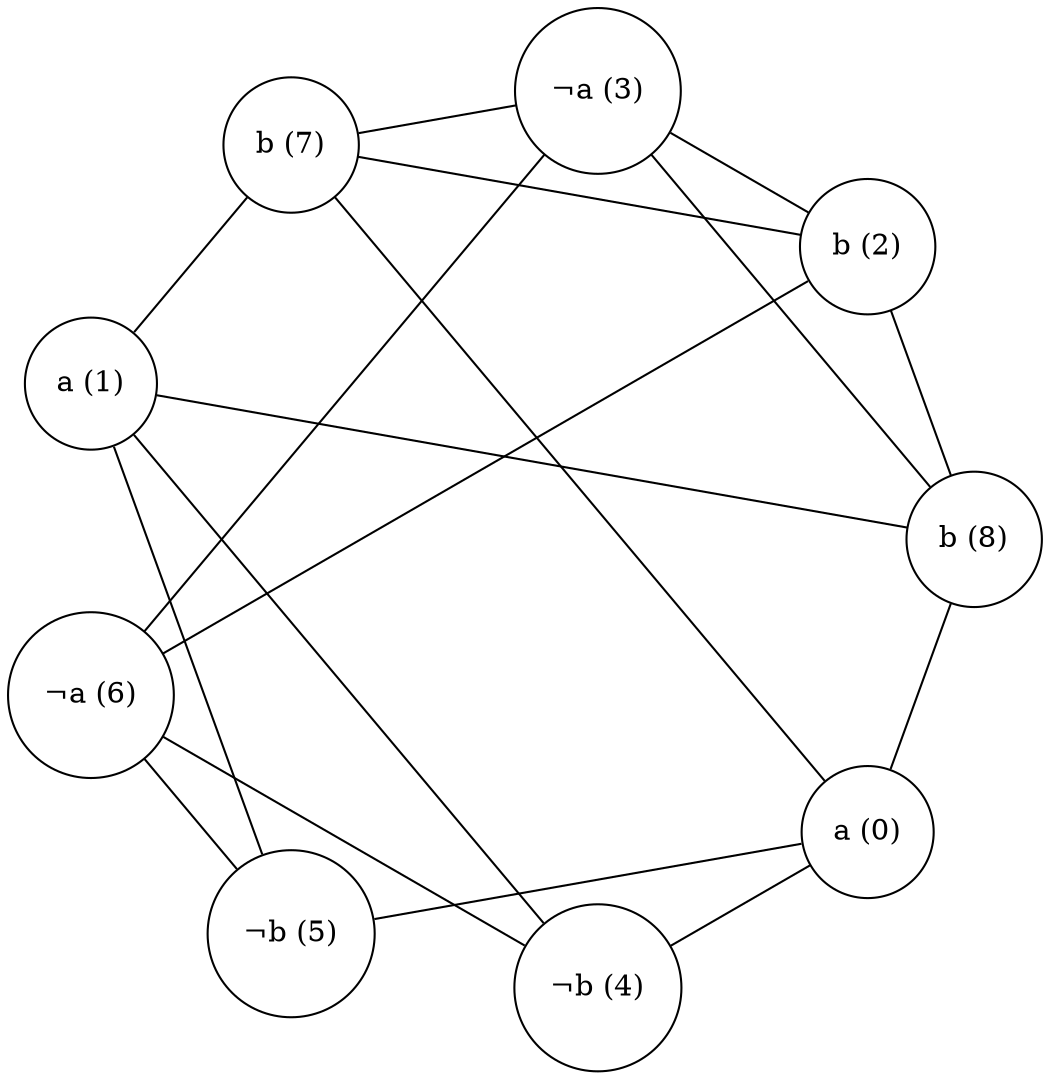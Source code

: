 graph CLIQUE {
	splines=false;
	rankdir=LR ;
	size = "10 , 4";
	layout=circo;
	d2tstyleonly = true;
	node [ shape = circle ];
	"b (7)" -- "b (2)";
	"b (7)" -- "a (1)";
	"¬b (4)" -- "a (1)";
	"¬b (5)" -- "a (0)";
	"b (8)" -- "b (2)";
	"b (2)" -- "¬a (3)";
	"b (7)" -- "¬a (3)";
	"¬b (4)" -- "a (0)";
	"b (8)" -- "a (0)";
	"b (8)" -- "¬a (3)";
	"¬b (5)" -- "a (1)";
	"¬b (5)" -- "¬a (6)";
	"¬a (6)" -- "¬a (3)";
	"b (8)" -- "a (1)";
	"b (7)" -- "a (0)";
	"¬a (6)" -- "b (2)";
	"¬b (4)" -- "¬a (6)";
}